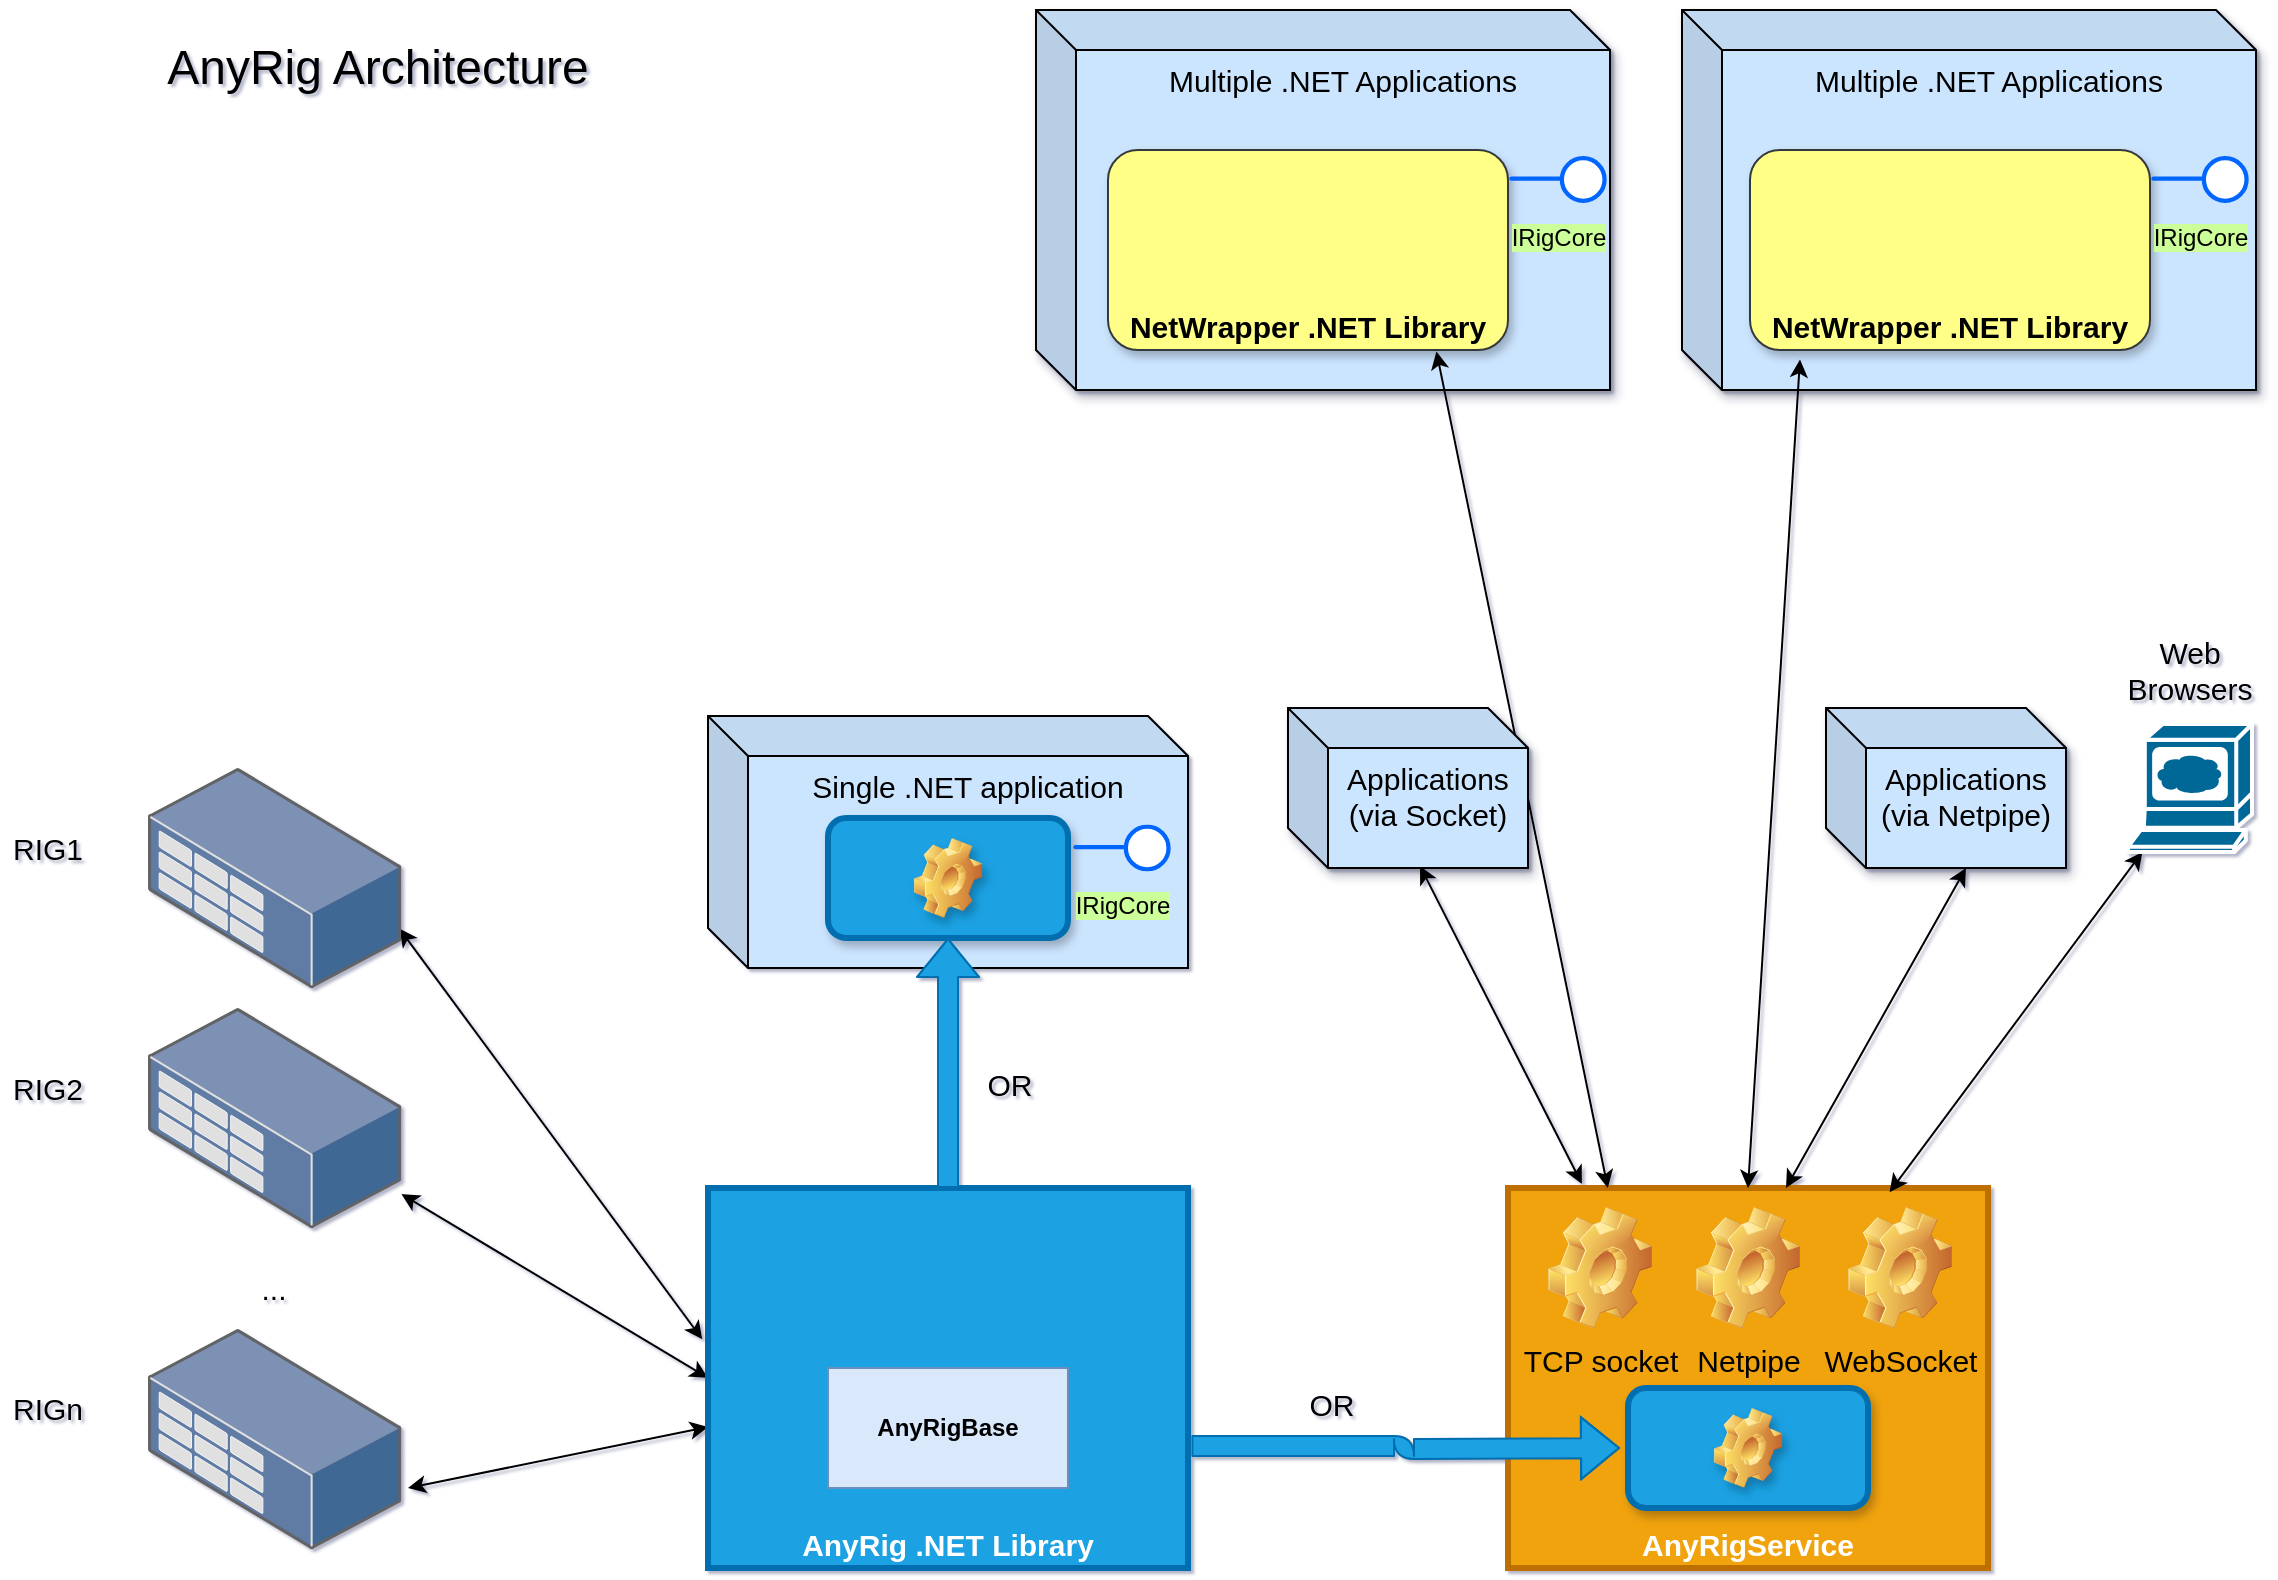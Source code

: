 <mxfile version="17.4.0" type="device"><diagram id="S3SljqkNOkORtF4KpY-6" name="Page-1"><mxGraphModel dx="1884" dy="1114" grid="0" gridSize="10" guides="1" tooltips="1" connect="1" arrows="1" fold="1" page="1" pageScale="1" pageWidth="1169" pageHeight="827" math="0" shadow="1"><root><mxCell id="0"/><mxCell id="1" parent="0"/><mxCell id="--k_HX2mbfdZjjYv2Lfv-37" style="edgeStyle=none;orthogonalLoop=1;jettySize=auto;html=1;startArrow=classic;startFill=1;fontSize=15;entryX=0.992;entryY=0.73;entryDx=0;entryDy=0;entryPerimeter=0;exitX=-0.012;exitY=0.398;exitDx=0;exitDy=0;exitPerimeter=0;" parent="1" source="--k_HX2mbfdZjjYv2Lfv-2" target="--k_HX2mbfdZjjYv2Lfv-34" edge="1"><mxGeometry relative="1" as="geometry"/></mxCell><mxCell id="--k_HX2mbfdZjjYv2Lfv-38" style="edgeStyle=none;orthogonalLoop=1;jettySize=auto;html=1;startArrow=classic;startFill=1;fontSize=15;exitX=0;exitY=0.5;exitDx=0;exitDy=0;" parent="1" source="--k_HX2mbfdZjjYv2Lfv-2" target="--k_HX2mbfdZjjYv2Lfv-35" edge="1"><mxGeometry relative="1" as="geometry"/></mxCell><mxCell id="--k_HX2mbfdZjjYv2Lfv-39" style="edgeStyle=none;orthogonalLoop=1;jettySize=auto;html=1;startArrow=classic;startFill=1;fontSize=15;" parent="1" source="--k_HX2mbfdZjjYv2Lfv-2" edge="1"><mxGeometry relative="1" as="geometry"><mxPoint x="210" y="760" as="targetPoint"/></mxGeometry></mxCell><mxCell id="--k_HX2mbfdZjjYv2Lfv-2" value="AnyRig .NET Library" style="whiteSpace=wrap;html=1;shadow=0;glass=0;fillColor=#1ba1e2;strokeColor=#006EAF;fontColor=#ffffff;fontStyle=1;fontSize=15;verticalAlign=bottom;strokeWidth=3;perimeterSpacing=0;" parent="1" vertex="1"><mxGeometry x="360" y="610" width="240" height="190" as="geometry"/></mxCell><mxCell id="--k_HX2mbfdZjjYv2Lfv-1" value="AnyRigBase" style="whiteSpace=wrap;html=1;strokeColor=#6c8ebf;fontStyle=1;fillColor=#dae8fc;shadow=0;glass=0;" parent="1" vertex="1"><mxGeometry x="420" y="700" width="120" height="60" as="geometry"/></mxCell><mxCell id="--k_HX2mbfdZjjYv2Lfv-8" value="" style="shape=image;html=1;verticalAlign=top;verticalLabelPosition=bottom;labelBackgroundColor=#ffffff;imageAspect=0;aspect=fixed;image=https://cdn3.iconfinder.com/data/icons/id-delacro/DLL.png;shadow=0;glass=0;fillColor=none;gradientColor=none;fontSize=15;" parent="1" vertex="1"><mxGeometry x="440" y="610" width="80" height="80" as="geometry"/></mxCell><mxCell id="--k_HX2mbfdZjjYv2Lfv-9" value="AnyRigService" style="whiteSpace=wrap;html=1;shadow=0;glass=0;fillColor=#f0a30a;strokeColor=#BD7000;fontColor=#ffffff;fontStyle=1;fontSize=15;labelPosition=center;verticalLabelPosition=middle;align=center;verticalAlign=bottom;strokeWidth=3;sketch=0;" parent="1" vertex="1"><mxGeometry x="760" y="610" width="240" height="190" as="geometry"/></mxCell><mxCell id="--k_HX2mbfdZjjYv2Lfv-12" value="Single .NET application" style="shape=cube;whiteSpace=wrap;boundedLbl=1;backgroundOutline=1;darkOpacity=0.05;darkOpacity2=0.1;shadow=0;fontSize=15;verticalAlign=top;glass=0;labelBackgroundColor=none;fillColor=#cce5ff;html=1;sketch=0;" parent="1" vertex="1"><mxGeometry x="360" y="374" width="240" height="126" as="geometry"/></mxCell><mxCell id="--k_HX2mbfdZjjYv2Lfv-16" value="" style="edgeStyle=none;orthogonalLoop=1;jettySize=auto;html=1;startArrow=classic;startFill=1;fontSize=15;entryX=0.795;entryY=0.011;entryDx=0;entryDy=0;entryPerimeter=0;" parent="1" source="--k_HX2mbfdZjjYv2Lfv-14" target="--k_HX2mbfdZjjYv2Lfv-9" edge="1"><mxGeometry relative="1" as="geometry"><mxPoint x="941" y="524" as="targetPoint"/></mxGeometry></mxCell><mxCell id="--k_HX2mbfdZjjYv2Lfv-14" value="" style="shape=mxgraph.cisco.computers_and_peripherals.web_browser;html=1;pointerEvents=1;dashed=0;fillColor=#036897;strokeColor=#ffffff;strokeWidth=2;verticalLabelPosition=bottom;verticalAlign=top;align=center;outlineConnect=0;shadow=0;glass=0;labelBackgroundColor=none;fontSize=15;" parent="1" vertex="1"><mxGeometry x="1070" y="378" width="62" height="64" as="geometry"/></mxCell><mxCell id="--k_HX2mbfdZjjYv2Lfv-17" value="&lt;div&gt;WebSocket&lt;/div&gt;&lt;div&gt;&lt;br&gt;&lt;/div&gt;" style="shape=image;html=1;verticalLabelPosition=bottom;verticalAlign=top;imageAspect=1;aspect=fixed;image=img/clipart/Gear_128x128.png;shadow=0;glass=0;labelBackgroundColor=none;strokeColor=#000000;fillColor=#ffffff;gradientColor=none;fontSize=15;sketch=0;" parent="1" vertex="1"><mxGeometry x="930" y="619.5" width="52" height="61" as="geometry"/></mxCell><mxCell id="--k_HX2mbfdZjjYv2Lfv-19" value="Netpipe" style="shape=image;html=1;verticalLabelPosition=bottom;verticalAlign=top;imageAspect=1;aspect=fixed;image=img/clipart/Gear_128x128.png;shadow=0;glass=0;labelBackgroundColor=none;strokeColor=#000000;fillColor=#ffffff;gradientColor=none;fontSize=15;textDirection=ltr;sketch=0;" parent="1" vertex="1"><mxGeometry x="854" y="619.5" width="52" height="61" as="geometry"/></mxCell><mxCell id="--k_HX2mbfdZjjYv2Lfv-24" style="edgeStyle=none;orthogonalLoop=1;jettySize=auto;html=1;entryX=0.154;entryY=-0.011;entryDx=0;entryDy=0;entryPerimeter=0;startArrow=classic;startFill=1;fontSize=15;" parent="1" target="--k_HX2mbfdZjjYv2Lfv-9" edge="1"><mxGeometry relative="1" as="geometry"><mxPoint x="716" y="449" as="sourcePoint"/></mxGeometry></mxCell><mxCell id="--k_HX2mbfdZjjYv2Lfv-23" value="TCP socket" style="shape=image;html=1;verticalLabelPosition=bottom;verticalAlign=top;imageAspect=1;aspect=fixed;image=img/clipart/Gear_128x128.png;shadow=0;glass=0;labelBackgroundColor=none;strokeColor=#000000;fillColor=#ffffff;gradientColor=none;fontSize=15;sketch=0;" parent="1" vertex="1"><mxGeometry x="780" y="619.5" width="52" height="61" as="geometry"/></mxCell><mxCell id="--k_HX2mbfdZjjYv2Lfv-26" style="edgeStyle=none;orthogonalLoop=1;jettySize=auto;html=1;startArrow=classic;startFill=1;fontSize=15;exitX=0;exitY=0;exitDx=70;exitDy=80;exitPerimeter=0;" parent="1" source="--k_HX2mbfdZjjYv2Lfv-25" edge="1"><mxGeometry relative="1" as="geometry"><mxPoint x="899" y="610" as="targetPoint"/></mxGeometry></mxCell><mxCell id="--k_HX2mbfdZjjYv2Lfv-31" value="Multiple .NET Applications" style="shape=cube;whiteSpace=wrap;boundedLbl=1;backgroundOutline=1;darkOpacity=0.05;darkOpacity2=0.1;shadow=1;fontSize=15;verticalAlign=top;glass=0;labelBackgroundColor=none;fillColor=#cce5ff;html=1;" parent="1" vertex="1"><mxGeometry x="524" y="21" width="287" height="190" as="geometry"/></mxCell><mxCell id="--k_HX2mbfdZjjYv2Lfv-34" value="" style="points=[];aspect=fixed;html=1;align=center;shadow=0;dashed=0;image;image=img/lib/allied_telesis/storage/Datacenter_Server_Rack_Storage_Unit_Small.svg;glass=0;labelBackgroundColor=none;strokeColor=#000000;fillColor=#ffffff;gradientColor=none;fontSize=15;" parent="1" vertex="1"><mxGeometry x="80" y="400" width="126.7" height="110" as="geometry"/></mxCell><mxCell id="--k_HX2mbfdZjjYv2Lfv-35" value="" style="points=[];aspect=fixed;html=1;align=center;shadow=0;dashed=0;image;image=img/lib/allied_telesis/storage/Datacenter_Server_Rack_Storage_Unit_Small.svg;glass=0;labelBackgroundColor=none;strokeColor=#000000;fillColor=#ffffff;gradientColor=none;fontSize=15;" parent="1" vertex="1"><mxGeometry x="80" y="520" width="126.7" height="110" as="geometry"/></mxCell><mxCell id="--k_HX2mbfdZjjYv2Lfv-36" value="" style="points=[];aspect=fixed;html=1;align=center;shadow=0;dashed=0;image;image=img/lib/allied_telesis/storage/Datacenter_Server_Rack_Storage_Unit_Small.svg;glass=0;labelBackgroundColor=none;strokeColor=#000000;fillColor=#ffffff;gradientColor=none;fontSize=15;" parent="1" vertex="1"><mxGeometry x="80" y="680.5" width="126.7" height="110" as="geometry"/></mxCell><mxCell id="--k_HX2mbfdZjjYv2Lfv-40" value="RIG1" style="text;html=1;strokeColor=none;fillColor=none;align=center;verticalAlign=middle;whiteSpace=wrap;shadow=1;glass=0;labelBackgroundColor=none;fontSize=15;" parent="1" vertex="1"><mxGeometry x="10" y="430" width="40" height="20" as="geometry"/></mxCell><mxCell id="--k_HX2mbfdZjjYv2Lfv-41" value="RIG2" style="text;html=1;strokeColor=none;fillColor=none;align=center;verticalAlign=middle;whiteSpace=wrap;shadow=1;glass=0;labelBackgroundColor=none;fontSize=15;" parent="1" vertex="1"><mxGeometry x="10" y="550" width="40" height="20" as="geometry"/></mxCell><mxCell id="--k_HX2mbfdZjjYv2Lfv-43" value="RIGn" style="text;html=1;strokeColor=none;fillColor=none;align=center;verticalAlign=middle;whiteSpace=wrap;shadow=1;glass=0;labelBackgroundColor=none;fontSize=15;" parent="1" vertex="1"><mxGeometry x="10" y="710" width="40" height="20" as="geometry"/></mxCell><mxCell id="--k_HX2mbfdZjjYv2Lfv-44" value="..." style="text;html=1;strokeColor=none;fillColor=none;align=center;verticalAlign=middle;whiteSpace=wrap;shadow=1;glass=0;labelBackgroundColor=none;fontSize=15;" parent="1" vertex="1"><mxGeometry x="123.35" y="650" width="40" height="20" as="geometry"/></mxCell><mxCell id="--k_HX2mbfdZjjYv2Lfv-45" value="&lt;div&gt;Web Browsers&lt;/div&gt;&lt;div&gt;&lt;br&gt;&lt;/div&gt;" style="text;html=1;strokeColor=none;fillColor=none;align=center;verticalAlign=middle;whiteSpace=wrap;shadow=1;glass=0;labelBackgroundColor=none;fontSize=15;" parent="1" vertex="1"><mxGeometry x="1081" y="350" width="40" height="20" as="geometry"/></mxCell><mxCell id="--k_HX2mbfdZjjYv2Lfv-27" value="NetWrapper .NET Library" style="whiteSpace=wrap;html=1;shadow=1;glass=0;labelBackgroundColor=none;strokeColor=#36393d;fillColor=#ffff88;fontSize=15;fontStyle=1;verticalAlign=bottom;rounded=1;" parent="1" vertex="1"><mxGeometry x="560" y="91" width="200" height="100" as="geometry"/></mxCell><mxCell id="--k_HX2mbfdZjjYv2Lfv-30" value="" style="shape=image;html=1;verticalAlign=top;verticalLabelPosition=bottom;labelBackgroundColor=#ffffff;imageAspect=0;aspect=fixed;image=https://cdn3.iconfinder.com/data/icons/id-delacro/DLL.png;shadow=0;glass=0;fillColor=none;gradientColor=none;fontSize=15;" parent="1" vertex="1"><mxGeometry x="627.5" y="91" width="80" height="80" as="geometry"/></mxCell><mxCell id="--k_HX2mbfdZjjYv2Lfv-49" value="" style="rounded=1;whiteSpace=wrap;html=1;shadow=1;glass=0;labelBackgroundColor=none;strokeColor=#006EAF;strokeWidth=3;fillColor=#1ba1e2;fontSize=15;fontColor=#ffffff;sketch=0;" parent="1" vertex="1"><mxGeometry x="420" y="425" width="120" height="60" as="geometry"/></mxCell><mxCell id="--k_HX2mbfdZjjYv2Lfv-13" value="" style="edgeStyle=orthogonalEdgeStyle;shape=flexArrow;orthogonalLoop=1;jettySize=auto;html=1;startArrow=none;startFill=0;fontSize=15;endArrow=block;endFill=0;entryX=0.5;entryY=1;entryDx=0;entryDy=0;fillColor=#1ba1e2;strokeColor=#006EAF;" parent="1" source="--k_HX2mbfdZjjYv2Lfv-8" target="--k_HX2mbfdZjjYv2Lfv-49" edge="1"><mxGeometry relative="1" as="geometry"/></mxCell><mxCell id="--k_HX2mbfdZjjYv2Lfv-50" value="" style="shape=image;html=1;verticalLabelPosition=bottom;verticalAlign=top;imageAspect=1;aspect=fixed;image=img/clipart/Gear_128x128.png;shadow=1;glass=0;labelBackgroundColor=none;strokeColor=#000000;strokeWidth=3;fillColor=#ffffff;gradientColor=none;fontSize=15;" parent="1" vertex="1"><mxGeometry x="462.95" y="435" width="34.1" height="40" as="geometry"/></mxCell><mxCell id="--k_HX2mbfdZjjYv2Lfv-51" value="" style="rounded=1;whiteSpace=wrap;html=1;shadow=1;glass=0;labelBackgroundColor=none;strokeColor=#006EAF;strokeWidth=3;fillColor=#1ba1e2;fontSize=15;fontColor=#ffffff;sketch=0;" parent="1" vertex="1"><mxGeometry x="820" y="710" width="120" height="60" as="geometry"/></mxCell><mxCell id="--k_HX2mbfdZjjYv2Lfv-52" value="" style="shape=image;html=1;verticalLabelPosition=bottom;verticalAlign=top;imageAspect=1;aspect=fixed;image=img/clipart/Gear_128x128.png;shadow=1;glass=0;labelBackgroundColor=none;strokeColor=#000000;strokeWidth=3;fillColor=#ffffff;gradientColor=none;fontSize=15;sketch=0;" parent="1" vertex="1"><mxGeometry x="862.95" y="720" width="34.1" height="40" as="geometry"/></mxCell><mxCell id="--k_HX2mbfdZjjYv2Lfv-10" value="" style="edgeStyle=orthogonalEdgeStyle;orthogonalLoop=1;jettySize=auto;html=1;fontSize=15;startArrow=none;startFill=0;shape=flexArrow;exitX=1.007;exitY=0.679;exitDx=0;exitDy=0;exitPerimeter=0;fillColor=#1ba1e2;strokeColor=#006EAF;" parent="1" source="--k_HX2mbfdZjjYv2Lfv-2" edge="1"><mxGeometry relative="1" as="geometry"><Array as="points"/><mxPoint x="816" y="740" as="targetPoint"/></mxGeometry></mxCell><mxCell id="--k_HX2mbfdZjjYv2Lfv-53" value="AnyRig Architecture" style="text;html=1;strokeColor=none;fillColor=none;align=center;verticalAlign=middle;whiteSpace=wrap;rounded=0;shadow=1;glass=0;labelBackgroundColor=none;sketch=0;fontSize=24;" parent="1" vertex="1"><mxGeometry x="40" y="40" width="310" height="20" as="geometry"/></mxCell><mxCell id="Ozc1-gdl2JuH9xYly8jG-1" value="&lt;div&gt;OR&lt;/div&gt;" style="text;html=1;strokeColor=none;fillColor=none;align=center;verticalAlign=middle;whiteSpace=wrap;shadow=1;glass=0;labelBackgroundColor=none;fontSize=15;" parent="1" vertex="1"><mxGeometry x="491" y="548" width="40" height="20" as="geometry"/></mxCell><mxCell id="Ozc1-gdl2JuH9xYly8jG-2" value="&lt;div&gt;OR&lt;/div&gt;" style="text;html=1;strokeColor=none;fillColor=none;align=center;verticalAlign=middle;whiteSpace=wrap;shadow=1;glass=0;labelBackgroundColor=none;fontSize=15;" parent="1" vertex="1"><mxGeometry x="652" y="708" width="40" height="20" as="geometry"/></mxCell><mxCell id="-2hmLRTkghUdyeKPIGtE-1" value="Multiple .NET Applications" style="shape=cube;whiteSpace=wrap;boundedLbl=1;backgroundOutline=1;darkOpacity=0.05;darkOpacity2=0.1;shadow=1;fontSize=15;verticalAlign=top;glass=0;labelBackgroundColor=none;fillColor=#cce5ff;html=1;" vertex="1" parent="1"><mxGeometry x="847" y="21" width="287" height="190" as="geometry"/></mxCell><mxCell id="-2hmLRTkghUdyeKPIGtE-2" value="NetWrapper .NET Library" style="whiteSpace=wrap;html=1;shadow=1;glass=0;labelBackgroundColor=none;strokeColor=#36393d;fillColor=#ffff88;fontSize=15;fontStyle=1;verticalAlign=bottom;rounded=1;" vertex="1" parent="1"><mxGeometry x="881" y="91" width="200" height="100" as="geometry"/></mxCell><mxCell id="-2hmLRTkghUdyeKPIGtE-3" value="" style="shape=image;html=1;verticalAlign=top;verticalLabelPosition=bottom;labelBackgroundColor=#ffffff;imageAspect=0;aspect=fixed;image=https://cdn3.iconfinder.com/data/icons/id-delacro/DLL.png;shadow=0;glass=0;fillColor=none;gradientColor=none;fontSize=15;" vertex="1" parent="1"><mxGeometry x="950.5" y="91" width="80" height="80" as="geometry"/></mxCell><mxCell id="--k_HX2mbfdZjjYv2Lfv-28" style="edgeStyle=none;orthogonalLoop=1;jettySize=auto;html=1;startArrow=classic;startFill=1;fontSize=15;entryX=0.208;entryY=0;entryDx=0;entryDy=0;entryPerimeter=0;exitX=0.821;exitY=1.007;exitDx=0;exitDy=0;exitPerimeter=0;" parent="1" source="--k_HX2mbfdZjjYv2Lfv-27" target="--k_HX2mbfdZjjYv2Lfv-9" edge="1"><mxGeometry relative="1" as="geometry"><mxPoint x="800" y="610" as="targetPoint"/></mxGeometry></mxCell><mxCell id="--k_HX2mbfdZjjYv2Lfv-22" value="&lt;div&gt;Applications (via Socket)&lt;/div&gt;&lt;div&gt;&lt;br&gt;&lt;/div&gt;" style="shape=cube;whiteSpace=wrap;boundedLbl=1;backgroundOutline=1;darkOpacity=0.05;darkOpacity2=0.1;shadow=1;fontSize=15;verticalAlign=top;glass=0;labelBackgroundColor=none;fillColor=#cce5ff;html=1;sketch=0;" parent="1" vertex="1"><mxGeometry x="650" y="370" width="120" height="80" as="geometry"/></mxCell><mxCell id="-2hmLRTkghUdyeKPIGtE-4" style="rounded=0;orthogonalLoop=1;jettySize=auto;html=1;entryX=0.125;entryY=1.047;entryDx=0;entryDy=0;entryPerimeter=0;startArrow=classic;startFill=1;exitX=0.5;exitY=0;exitDx=0;exitDy=0;" edge="1" parent="1" source="--k_HX2mbfdZjjYv2Lfv-9" target="-2hmLRTkghUdyeKPIGtE-2"><mxGeometry relative="1" as="geometry"/></mxCell><mxCell id="--k_HX2mbfdZjjYv2Lfv-25" value="Applications (via Netpipe)" style="shape=cube;whiteSpace=wrap;boundedLbl=1;backgroundOutline=1;darkOpacity=0.05;darkOpacity2=0.1;shadow=1;fontSize=15;verticalAlign=top;glass=0;labelBackgroundColor=none;fillColor=#cce5ff;html=1;sketch=0;" parent="1" vertex="1"><mxGeometry x="919" y="370" width="120" height="80" as="geometry"/></mxCell><mxCell id="-2hmLRTkghUdyeKPIGtE-11" value="IRigCore" style="aspect=fixed;perimeter=ellipsePerimeter;html=1;align=center;shadow=0;dashed=0;spacingTop=3;image;image=img/lib/active_directory/interface.svg;labelBackgroundColor=#CCFF99;" vertex="1" parent="1"><mxGeometry x="542" y="428.25" width="50" height="23.5" as="geometry"/></mxCell><mxCell id="-2hmLRTkghUdyeKPIGtE-12" value="IRigCore" style="aspect=fixed;perimeter=ellipsePerimeter;html=1;align=center;shadow=0;dashed=0;spacingTop=3;image;image=img/lib/active_directory/interface.svg;labelBackgroundColor=#CCFF99;" vertex="1" parent="1"><mxGeometry x="760" y="94" width="50" height="23.5" as="geometry"/></mxCell><mxCell id="-2hmLRTkghUdyeKPIGtE-13" value="IRigCore" style="aspect=fixed;perimeter=ellipsePerimeter;html=1;align=center;shadow=0;dashed=0;spacingTop=3;image;image=img/lib/active_directory/interface.svg;labelBackgroundColor=#CCFF99;" vertex="1" parent="1"><mxGeometry x="1081" y="94" width="50" height="23.5" as="geometry"/></mxCell></root></mxGraphModel></diagram></mxfile>